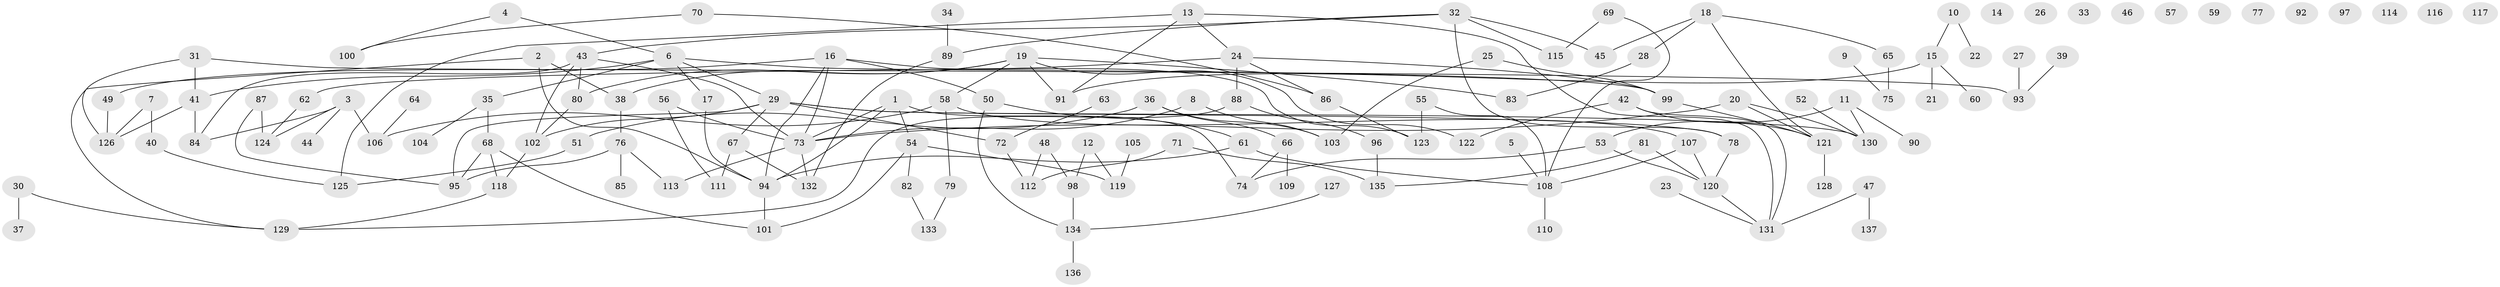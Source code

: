 // Generated by graph-tools (version 1.1) at 2025/49/03/09/25 03:49:06]
// undirected, 137 vertices, 172 edges
graph export_dot {
graph [start="1"]
  node [color=gray90,style=filled];
  1;
  2;
  3;
  4;
  5;
  6;
  7;
  8;
  9;
  10;
  11;
  12;
  13;
  14;
  15;
  16;
  17;
  18;
  19;
  20;
  21;
  22;
  23;
  24;
  25;
  26;
  27;
  28;
  29;
  30;
  31;
  32;
  33;
  34;
  35;
  36;
  37;
  38;
  39;
  40;
  41;
  42;
  43;
  44;
  45;
  46;
  47;
  48;
  49;
  50;
  51;
  52;
  53;
  54;
  55;
  56;
  57;
  58;
  59;
  60;
  61;
  62;
  63;
  64;
  65;
  66;
  67;
  68;
  69;
  70;
  71;
  72;
  73;
  74;
  75;
  76;
  77;
  78;
  79;
  80;
  81;
  82;
  83;
  84;
  85;
  86;
  87;
  88;
  89;
  90;
  91;
  92;
  93;
  94;
  95;
  96;
  97;
  98;
  99;
  100;
  101;
  102;
  103;
  104;
  105;
  106;
  107;
  108;
  109;
  110;
  111;
  112;
  113;
  114;
  115;
  116;
  117;
  118;
  119;
  120;
  121;
  122;
  123;
  124;
  125;
  126;
  127;
  128;
  129;
  130;
  131;
  132;
  133;
  134;
  135;
  136;
  137;
  1 -- 54;
  1 -- 73;
  1 -- 74;
  1 -- 94;
  2 -- 38;
  2 -- 94;
  2 -- 129;
  3 -- 44;
  3 -- 84;
  3 -- 106;
  3 -- 124;
  4 -- 6;
  4 -- 100;
  5 -- 108;
  6 -- 17;
  6 -- 29;
  6 -- 35;
  6 -- 41;
  6 -- 99;
  7 -- 40;
  7 -- 126;
  8 -- 73;
  8 -- 103;
  9 -- 75;
  10 -- 15;
  10 -- 22;
  11 -- 53;
  11 -- 90;
  11 -- 130;
  12 -- 98;
  12 -- 119;
  13 -- 24;
  13 -- 91;
  13 -- 125;
  13 -- 131;
  15 -- 21;
  15 -- 60;
  15 -- 91;
  16 -- 49;
  16 -- 50;
  16 -- 73;
  16 -- 94;
  16 -- 123;
  17 -- 94;
  18 -- 28;
  18 -- 45;
  18 -- 65;
  18 -- 121;
  19 -- 38;
  19 -- 58;
  19 -- 80;
  19 -- 83;
  19 -- 91;
  19 -- 122;
  20 -- 73;
  20 -- 121;
  20 -- 130;
  23 -- 131;
  24 -- 62;
  24 -- 86;
  24 -- 88;
  24 -- 99;
  25 -- 99;
  25 -- 103;
  27 -- 93;
  28 -- 83;
  29 -- 67;
  29 -- 72;
  29 -- 78;
  29 -- 95;
  29 -- 102;
  29 -- 130;
  30 -- 37;
  30 -- 129;
  31 -- 41;
  31 -- 93;
  31 -- 126;
  32 -- 43;
  32 -- 45;
  32 -- 78;
  32 -- 89;
  32 -- 115;
  34 -- 89;
  35 -- 68;
  35 -- 104;
  36 -- 51;
  36 -- 66;
  36 -- 103;
  38 -- 76;
  39 -- 93;
  40 -- 125;
  41 -- 84;
  41 -- 126;
  42 -- 121;
  42 -- 122;
  42 -- 131;
  43 -- 73;
  43 -- 80;
  43 -- 84;
  43 -- 102;
  47 -- 131;
  47 -- 137;
  48 -- 98;
  48 -- 112;
  49 -- 126;
  50 -- 61;
  50 -- 134;
  51 -- 125;
  52 -- 130;
  53 -- 74;
  53 -- 120;
  54 -- 82;
  54 -- 101;
  54 -- 119;
  55 -- 108;
  55 -- 123;
  56 -- 73;
  56 -- 111;
  58 -- 79;
  58 -- 106;
  58 -- 107;
  61 -- 94;
  61 -- 108;
  62 -- 124;
  63 -- 72;
  64 -- 106;
  65 -- 75;
  66 -- 74;
  66 -- 109;
  67 -- 111;
  67 -- 132;
  68 -- 95;
  68 -- 101;
  68 -- 118;
  69 -- 108;
  69 -- 115;
  70 -- 86;
  70 -- 100;
  71 -- 112;
  71 -- 135;
  72 -- 112;
  73 -- 113;
  73 -- 132;
  76 -- 85;
  76 -- 95;
  76 -- 113;
  78 -- 120;
  79 -- 133;
  80 -- 102;
  81 -- 120;
  81 -- 135;
  82 -- 133;
  86 -- 123;
  87 -- 95;
  87 -- 124;
  88 -- 96;
  88 -- 129;
  89 -- 132;
  94 -- 101;
  96 -- 135;
  98 -- 134;
  99 -- 121;
  102 -- 118;
  105 -- 119;
  107 -- 108;
  107 -- 120;
  108 -- 110;
  118 -- 129;
  120 -- 131;
  121 -- 128;
  127 -- 134;
  134 -- 136;
}
